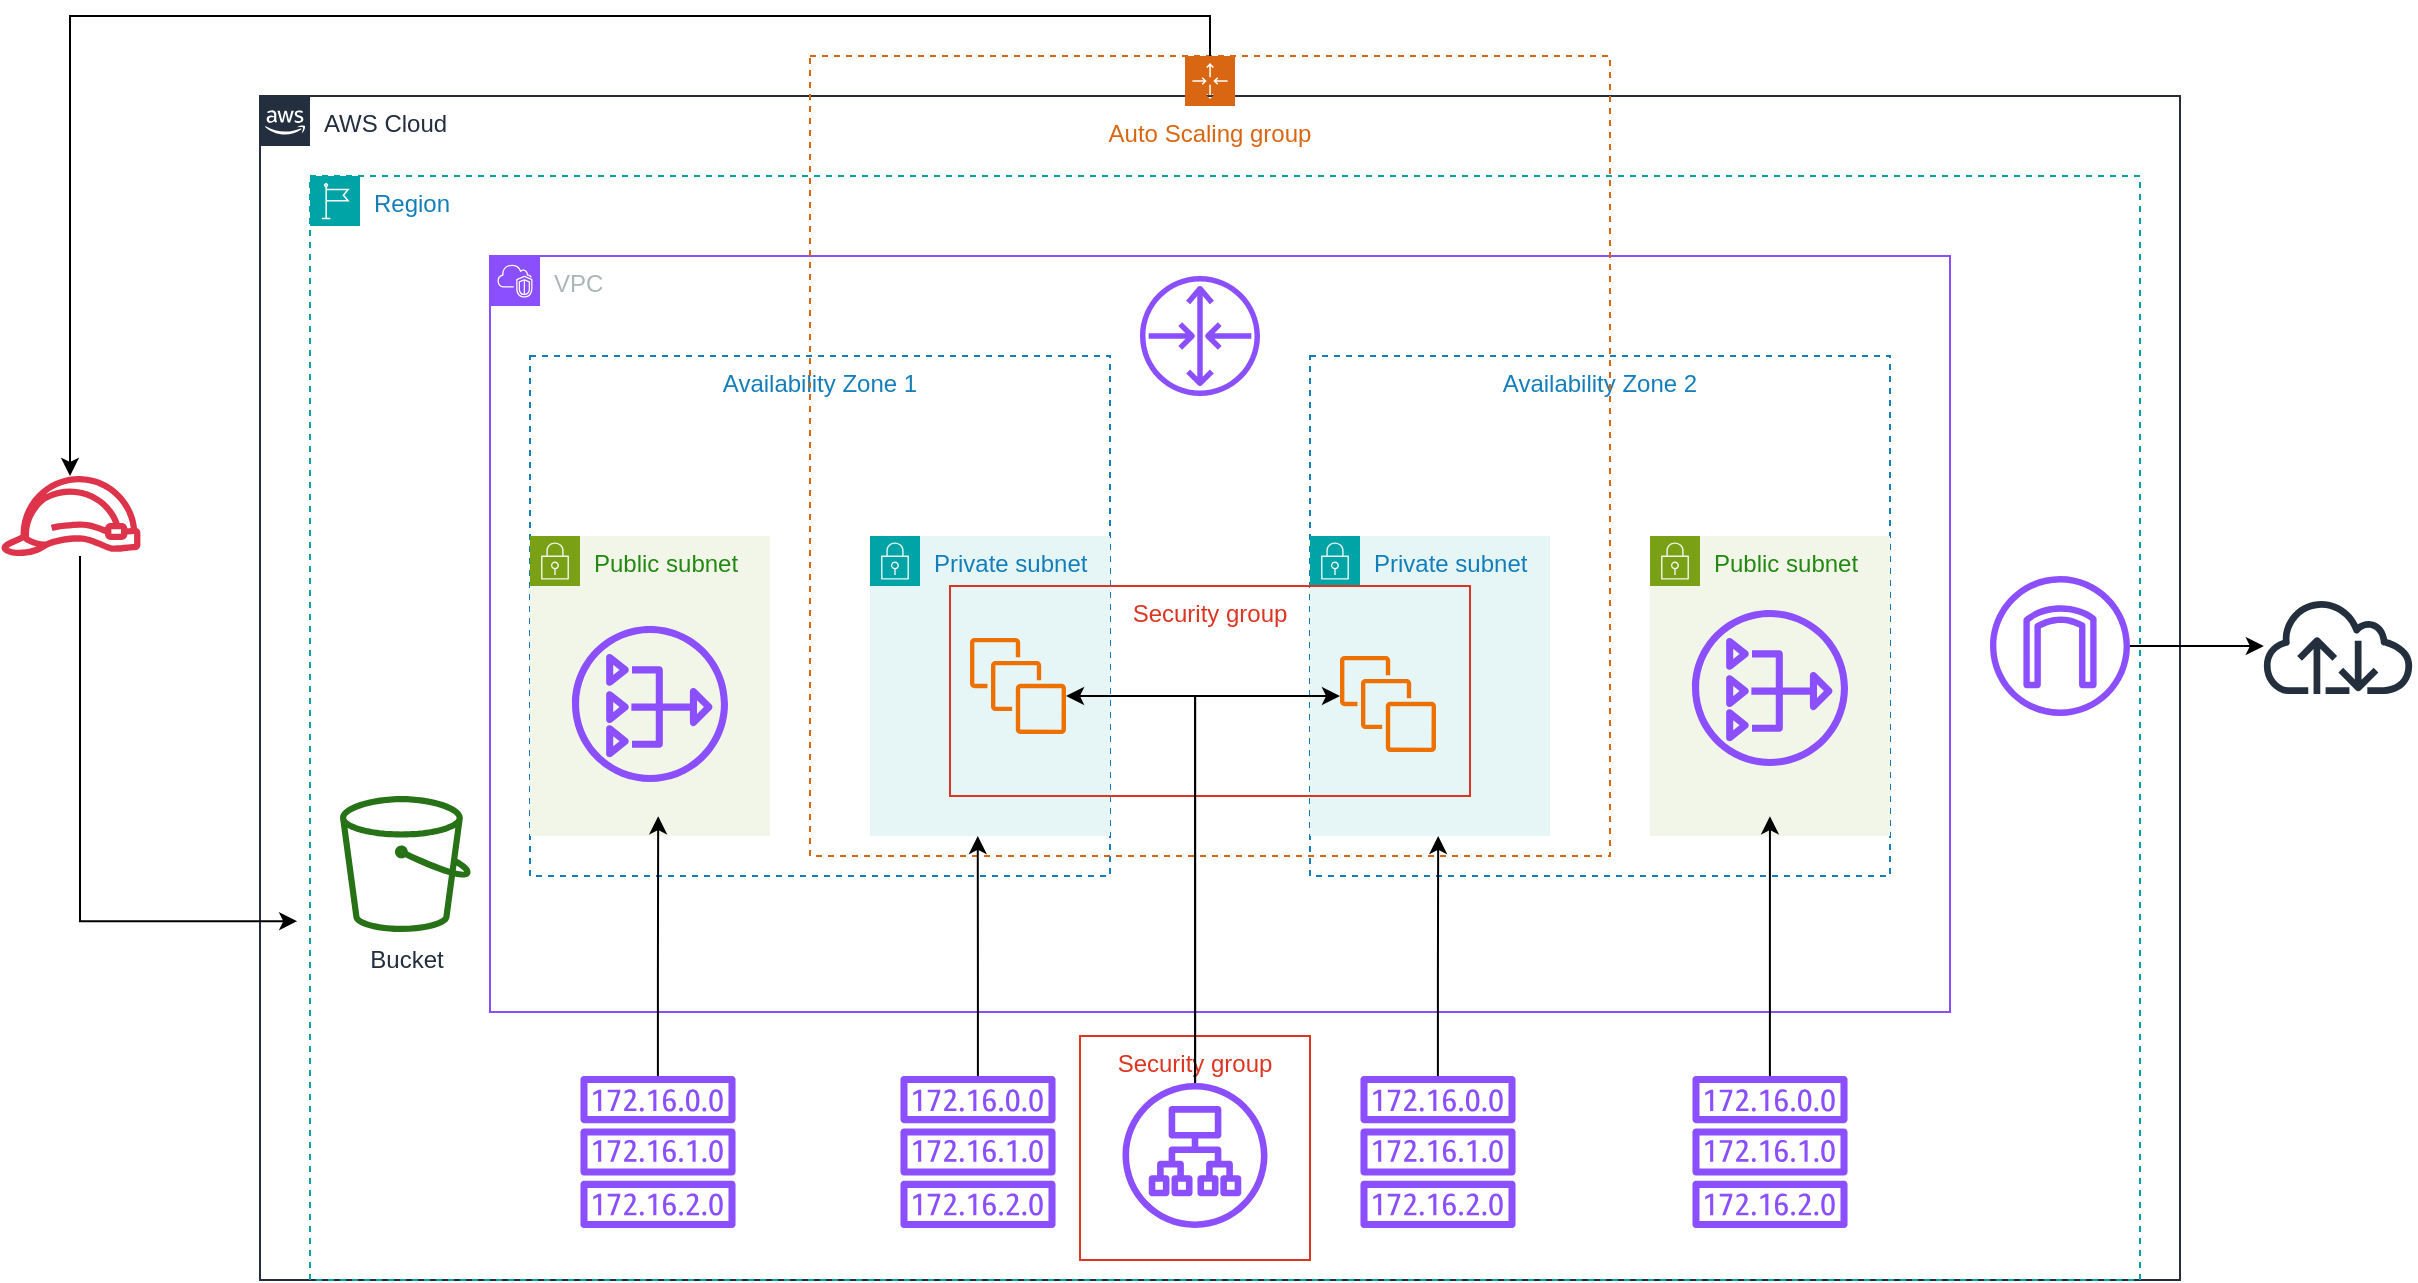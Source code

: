 <mxfile version="24.3.1" type="device">
  <diagram id="Ht1M8jgEwFfnCIfOTk4-" name="Page-1">
    <mxGraphModel dx="2534" dy="696" grid="1" gridSize="10" guides="1" tooltips="1" connect="1" arrows="1" fold="1" page="1" pageScale="1" pageWidth="1169" pageHeight="827" math="0" shadow="0">
      <root>
        <mxCell id="0" />
        <mxCell id="1" parent="0" />
        <mxCell id="UEzPUAAOIrF-is8g5C7q-74" value="AWS Cloud" style="points=[[0,0],[0.25,0],[0.5,0],[0.75,0],[1,0],[1,0.25],[1,0.5],[1,0.75],[1,1],[0.75,1],[0.5,1],[0.25,1],[0,1],[0,0.75],[0,0.5],[0,0.25]];outlineConnect=0;gradientColor=none;html=1;whiteSpace=wrap;fontSize=12;fontStyle=0;shape=mxgraph.aws4.group;grIcon=mxgraph.aws4.group_aws_cloud_alt;strokeColor=#232F3E;fillColor=none;verticalAlign=top;align=left;spacingLeft=30;fontColor=#232F3E;dashed=0;labelBackgroundColor=#ffffff;container=1;pointerEvents=0;collapsible=0;recursiveResize=0;" parent="1" vertex="1">
          <mxGeometry x="20" y="110" width="960" height="592" as="geometry" />
        </mxCell>
        <mxCell id="zx_vNXkBzNk3PJklBw1O-7" value="Region" style="points=[[0,0],[0.25,0],[0.5,0],[0.75,0],[1,0],[1,0.25],[1,0.5],[1,0.75],[1,1],[0.75,1],[0.5,1],[0.25,1],[0,1],[0,0.75],[0,0.5],[0,0.25]];outlineConnect=0;gradientColor=none;html=1;whiteSpace=wrap;fontSize=12;fontStyle=0;container=1;pointerEvents=0;collapsible=0;recursiveResize=0;shape=mxgraph.aws4.group;grIcon=mxgraph.aws4.group_region;strokeColor=#00A4A6;fillColor=none;verticalAlign=top;align=left;spacingLeft=30;fontColor=#147EBA;dashed=1;" parent="UEzPUAAOIrF-is8g5C7q-74" vertex="1">
          <mxGeometry x="25" y="40" width="915" height="552" as="geometry" />
        </mxCell>
        <mxCell id="UEzPUAAOIrF-is8g5C7q-98" value="Bucket" style="outlineConnect=0;fontColor=#232F3E;gradientColor=none;fillColor=#277116;strokeColor=none;dashed=0;verticalLabelPosition=bottom;verticalAlign=top;align=center;html=1;fontSize=12;fontStyle=0;aspect=fixed;pointerEvents=1;shape=mxgraph.aws4.bucket;labelBackgroundColor=#ffffff;" parent="zx_vNXkBzNk3PJklBw1O-7" vertex="1">
          <mxGeometry x="15" y="310" width="65.38" height="68" as="geometry" />
        </mxCell>
        <mxCell id="8ocVus76OIc4vdGeG9Ae-1" value="" style="sketch=0;outlineConnect=0;fontColor=#232F3E;gradientColor=none;fillColor=#8C4FFF;strokeColor=none;dashed=0;verticalLabelPosition=bottom;verticalAlign=top;align=center;html=1;fontSize=12;fontStyle=0;aspect=fixed;pointerEvents=1;shape=mxgraph.aws4.internet_gateway;" parent="zx_vNXkBzNk3PJklBw1O-7" vertex="1">
          <mxGeometry x="840" y="200" width="70" height="70" as="geometry" />
        </mxCell>
        <mxCell id="zx_vNXkBzNk3PJklBw1O-8" value="VPC" style="points=[[0,0],[0.25,0],[0.5,0],[0.75,0],[1,0],[1,0.25],[1,0.5],[1,0.75],[1,1],[0.75,1],[0.5,1],[0.25,1],[0,1],[0,0.75],[0,0.5],[0,0.25]];outlineConnect=0;gradientColor=none;html=1;whiteSpace=wrap;fontSize=12;fontStyle=0;container=1;pointerEvents=0;collapsible=0;recursiveResize=0;shape=mxgraph.aws4.group;grIcon=mxgraph.aws4.group_vpc2;strokeColor=#8C4FFF;fillColor=none;verticalAlign=top;align=left;spacingLeft=30;fontColor=#AAB7B8;dashed=0;" parent="zx_vNXkBzNk3PJklBw1O-7" vertex="1">
          <mxGeometry x="90" y="40" width="730" height="378" as="geometry" />
        </mxCell>
        <mxCell id="zx_vNXkBzNk3PJklBw1O-10" value="Availability Zone 1" style="fillColor=none;strokeColor=#147EBA;dashed=1;verticalAlign=top;fontStyle=0;fontColor=#147EBA;whiteSpace=wrap;html=1;" parent="zx_vNXkBzNk3PJklBw1O-8" vertex="1">
          <mxGeometry x="20" y="50" width="290" height="260" as="geometry" />
        </mxCell>
        <mxCell id="8ocVus76OIc4vdGeG9Ae-3" value="Private subnet" style="points=[[0,0],[0.25,0],[0.5,0],[0.75,0],[1,0],[1,0.25],[1,0.5],[1,0.75],[1,1],[0.75,1],[0.5,1],[0.25,1],[0,1],[0,0.75],[0,0.5],[0,0.25]];outlineConnect=0;gradientColor=none;html=1;whiteSpace=wrap;fontSize=12;fontStyle=0;container=1;pointerEvents=0;collapsible=0;recursiveResize=0;shape=mxgraph.aws4.group;grIcon=mxgraph.aws4.group_security_group;grStroke=0;strokeColor=#00A4A6;fillColor=#E6F6F7;verticalAlign=top;align=left;spacingLeft=30;fontColor=#147EBA;dashed=0;" parent="zx_vNXkBzNk3PJklBw1O-8" vertex="1">
          <mxGeometry x="190" y="140" width="120" height="150" as="geometry" />
        </mxCell>
        <mxCell id="8ocVus76OIc4vdGeG9Ae-4" value="Public subnet" style="points=[[0,0],[0.25,0],[0.5,0],[0.75,0],[1,0],[1,0.25],[1,0.5],[1,0.75],[1,1],[0.75,1],[0.5,1],[0.25,1],[0,1],[0,0.75],[0,0.5],[0,0.25]];outlineConnect=0;gradientColor=none;html=1;whiteSpace=wrap;fontSize=12;fontStyle=0;container=1;pointerEvents=0;collapsible=0;recursiveResize=0;shape=mxgraph.aws4.group;grIcon=mxgraph.aws4.group_security_group;grStroke=0;strokeColor=#7AA116;fillColor=#F2F6E8;verticalAlign=top;align=left;spacingLeft=30;fontColor=#248814;dashed=0;" parent="zx_vNXkBzNk3PJklBw1O-8" vertex="1">
          <mxGeometry x="20" y="140" width="120" height="150" as="geometry" />
        </mxCell>
        <mxCell id="j8e6G9BwGEH6RbJSIo_M-19" value="" style="sketch=0;outlineConnect=0;fontColor=#232F3E;gradientColor=none;fillColor=#8C4FFF;strokeColor=none;dashed=0;verticalLabelPosition=bottom;verticalAlign=top;align=center;html=1;fontSize=12;fontStyle=0;aspect=fixed;pointerEvents=1;shape=mxgraph.aws4.nat_gateway;" vertex="1" parent="8ocVus76OIc4vdGeG9Ae-4">
          <mxGeometry x="21" y="45" width="78" height="78" as="geometry" />
        </mxCell>
        <mxCell id="8ocVus76OIc4vdGeG9Ae-5" value="Availability Zone 2" style="fillColor=none;strokeColor=#147EBA;dashed=1;verticalAlign=top;fontStyle=0;fontColor=#147EBA;whiteSpace=wrap;html=1;" parent="zx_vNXkBzNk3PJklBw1O-8" vertex="1">
          <mxGeometry x="410" y="50" width="290" height="260" as="geometry" />
        </mxCell>
        <mxCell id="8ocVus76OIc4vdGeG9Ae-15" value="Public subnet" style="points=[[0,0],[0.25,0],[0.5,0],[0.75,0],[1,0],[1,0.25],[1,0.5],[1,0.75],[1,1],[0.75,1],[0.5,1],[0.25,1],[0,1],[0,0.75],[0,0.5],[0,0.25]];outlineConnect=0;gradientColor=none;html=1;whiteSpace=wrap;fontSize=12;fontStyle=0;container=1;pointerEvents=0;collapsible=0;recursiveResize=0;shape=mxgraph.aws4.group;grIcon=mxgraph.aws4.group_security_group;grStroke=0;strokeColor=#7AA116;fillColor=#F2F6E8;verticalAlign=top;align=left;spacingLeft=30;fontColor=#248814;dashed=0;" parent="zx_vNXkBzNk3PJklBw1O-8" vertex="1">
          <mxGeometry x="580" y="140" width="120" height="150" as="geometry" />
        </mxCell>
        <mxCell id="j8e6G9BwGEH6RbJSIo_M-20" value="" style="sketch=0;outlineConnect=0;fontColor=#232F3E;gradientColor=none;fillColor=#8C4FFF;strokeColor=none;dashed=0;verticalLabelPosition=bottom;verticalAlign=top;align=center;html=1;fontSize=12;fontStyle=0;aspect=fixed;pointerEvents=1;shape=mxgraph.aws4.nat_gateway;" vertex="1" parent="8ocVus76OIc4vdGeG9Ae-15">
          <mxGeometry x="21" y="37" width="78" height="78" as="geometry" />
        </mxCell>
        <mxCell id="8ocVus76OIc4vdGeG9Ae-18" value="Auto Scaling group" style="points=[[0,0],[0.25,0],[0.5,0],[0.75,0],[1,0],[1,0.25],[1,0.5],[1,0.75],[1,1],[0.75,1],[0.5,1],[0.25,1],[0,1],[0,0.75],[0,0.5],[0,0.25]];outlineConnect=0;gradientColor=none;html=1;whiteSpace=wrap;fontSize=12;fontStyle=0;container=1;pointerEvents=0;collapsible=0;recursiveResize=0;shape=mxgraph.aws4.groupCenter;grIcon=mxgraph.aws4.group_auto_scaling_group;grStroke=1;strokeColor=#D86613;fillColor=none;verticalAlign=top;align=center;fontColor=#D86613;dashed=1;spacingTop=25;" parent="zx_vNXkBzNk3PJklBw1O-8" vertex="1">
          <mxGeometry x="160" y="-100" width="400" height="400" as="geometry" />
        </mxCell>
        <mxCell id="8ocVus76OIc4vdGeG9Ae-16" value="Private subnet" style="points=[[0,0],[0.25,0],[0.5,0],[0.75,0],[1,0],[1,0.25],[1,0.5],[1,0.75],[1,1],[0.75,1],[0.5,1],[0.25,1],[0,1],[0,0.75],[0,0.5],[0,0.25]];outlineConnect=0;gradientColor=none;html=1;whiteSpace=wrap;fontSize=12;fontStyle=0;container=1;pointerEvents=0;collapsible=0;recursiveResize=0;shape=mxgraph.aws4.group;grIcon=mxgraph.aws4.group_security_group;grStroke=0;strokeColor=#00A4A6;fillColor=#E6F6F7;verticalAlign=top;align=left;spacingLeft=30;fontColor=#147EBA;dashed=0;" parent="8ocVus76OIc4vdGeG9Ae-18" vertex="1">
          <mxGeometry x="250" y="240" width="120" height="150" as="geometry" />
        </mxCell>
        <mxCell id="8ocVus76OIc4vdGeG9Ae-17" value="Security group" style="fillColor=none;strokeColor=#DD3522;verticalAlign=top;fontStyle=0;fontColor=#DD3522;whiteSpace=wrap;html=1;" parent="8ocVus76OIc4vdGeG9Ae-18" vertex="1">
          <mxGeometry x="70" y="265" width="260" height="105" as="geometry" />
        </mxCell>
        <mxCell id="j8e6G9BwGEH6RbJSIo_M-15" value="" style="sketch=0;outlineConnect=0;fontColor=#232F3E;gradientColor=none;fillColor=#8C4FFF;strokeColor=none;dashed=0;verticalLabelPosition=bottom;verticalAlign=top;align=center;html=1;fontSize=12;fontStyle=0;aspect=fixed;pointerEvents=1;shape=mxgraph.aws4.router;" vertex="1" parent="8ocVus76OIc4vdGeG9Ae-18">
          <mxGeometry x="165" y="110" width="60" height="60" as="geometry" />
        </mxCell>
        <mxCell id="j8e6G9BwGEH6RbJSIo_M-25" value="" style="sketch=0;outlineConnect=0;fontColor=#232F3E;gradientColor=none;fillColor=#ED7100;strokeColor=none;dashed=0;verticalLabelPosition=bottom;verticalAlign=top;align=center;html=1;fontSize=12;fontStyle=0;aspect=fixed;pointerEvents=1;shape=mxgraph.aws4.instances;" vertex="1" parent="8ocVus76OIc4vdGeG9Ae-18">
          <mxGeometry x="80" y="291" width="48" height="48" as="geometry" />
        </mxCell>
        <mxCell id="j8e6G9BwGEH6RbJSIo_M-26" value="" style="sketch=0;outlineConnect=0;fontColor=#232F3E;gradientColor=none;fillColor=#ED7100;strokeColor=none;dashed=0;verticalLabelPosition=bottom;verticalAlign=top;align=center;html=1;fontSize=12;fontStyle=0;aspect=fixed;pointerEvents=1;shape=mxgraph.aws4.instances;" vertex="1" parent="8ocVus76OIc4vdGeG9Ae-18">
          <mxGeometry x="265" y="300" width="48" height="48" as="geometry" />
        </mxCell>
        <mxCell id="j8e6G9BwGEH6RbJSIo_M-10" value="" style="sketch=0;outlineConnect=0;fontColor=#232F3E;gradientColor=none;fillColor=#8C4FFF;strokeColor=none;dashed=0;verticalLabelPosition=bottom;verticalAlign=top;align=center;html=1;fontSize=12;fontStyle=0;aspect=fixed;pointerEvents=1;shape=mxgraph.aws4.route_table;" vertex="1" parent="zx_vNXkBzNk3PJklBw1O-7">
          <mxGeometry x="135" y="450" width="78" height="76" as="geometry" />
        </mxCell>
        <mxCell id="j8e6G9BwGEH6RbJSIo_M-12" value="" style="sketch=0;outlineConnect=0;fontColor=#232F3E;gradientColor=none;fillColor=#8C4FFF;strokeColor=none;dashed=0;verticalLabelPosition=bottom;verticalAlign=top;align=center;html=1;fontSize=12;fontStyle=0;aspect=fixed;pointerEvents=1;shape=mxgraph.aws4.route_table;" vertex="1" parent="zx_vNXkBzNk3PJklBw1O-7">
          <mxGeometry x="295" y="450" width="78" height="76" as="geometry" />
        </mxCell>
        <mxCell id="j8e6G9BwGEH6RbJSIo_M-13" value="" style="sketch=0;outlineConnect=0;fontColor=#232F3E;gradientColor=none;fillColor=#8C4FFF;strokeColor=none;dashed=0;verticalLabelPosition=bottom;verticalAlign=top;align=center;html=1;fontSize=12;fontStyle=0;aspect=fixed;pointerEvents=1;shape=mxgraph.aws4.route_table;" vertex="1" parent="zx_vNXkBzNk3PJklBw1O-7">
          <mxGeometry x="525" y="450" width="78" height="76" as="geometry" />
        </mxCell>
        <mxCell id="j8e6G9BwGEH6RbJSIo_M-14" value="" style="sketch=0;outlineConnect=0;fontColor=#232F3E;gradientColor=none;fillColor=#8C4FFF;strokeColor=none;dashed=0;verticalLabelPosition=bottom;verticalAlign=top;align=center;html=1;fontSize=12;fontStyle=0;aspect=fixed;pointerEvents=1;shape=mxgraph.aws4.route_table;" vertex="1" parent="zx_vNXkBzNk3PJklBw1O-7">
          <mxGeometry x="691" y="450" width="78" height="76" as="geometry" />
        </mxCell>
        <mxCell id="j8e6G9BwGEH6RbJSIo_M-18" value="Security group" style="fillColor=none;strokeColor=#DD3522;verticalAlign=top;fontStyle=0;fontColor=#DD3522;whiteSpace=wrap;html=1;" vertex="1" parent="zx_vNXkBzNk3PJklBw1O-7">
          <mxGeometry x="385" y="430" width="115" height="112" as="geometry" />
        </mxCell>
        <mxCell id="j8e6G9BwGEH6RbJSIo_M-39" style="edgeStyle=orthogonalEdgeStyle;rounded=0;orthogonalLoop=1;jettySize=auto;html=1;" edge="1" parent="zx_vNXkBzNk3PJklBw1O-7" source="j8e6G9BwGEH6RbJSIo_M-11" target="j8e6G9BwGEH6RbJSIo_M-25">
          <mxGeometry relative="1" as="geometry">
            <Array as="points">
              <mxPoint x="443" y="260" />
            </Array>
          </mxGeometry>
        </mxCell>
        <mxCell id="j8e6G9BwGEH6RbJSIo_M-40" style="edgeStyle=orthogonalEdgeStyle;rounded=0;orthogonalLoop=1;jettySize=auto;html=1;" edge="1" parent="zx_vNXkBzNk3PJklBw1O-7" source="j8e6G9BwGEH6RbJSIo_M-11" target="j8e6G9BwGEH6RbJSIo_M-26">
          <mxGeometry relative="1" as="geometry">
            <Array as="points">
              <mxPoint x="443" y="260" />
            </Array>
          </mxGeometry>
        </mxCell>
        <mxCell id="j8e6G9BwGEH6RbJSIo_M-11" value="" style="sketch=0;outlineConnect=0;fontColor=#232F3E;gradientColor=none;fillColor=#8C4FFF;strokeColor=none;dashed=0;verticalLabelPosition=bottom;verticalAlign=top;align=center;html=1;fontSize=12;fontStyle=0;aspect=fixed;pointerEvents=1;shape=mxgraph.aws4.application_load_balancer;" vertex="1" parent="zx_vNXkBzNk3PJklBw1O-7">
          <mxGeometry x="406.25" y="453.5" width="72.5" height="72.5" as="geometry" />
        </mxCell>
        <mxCell id="j8e6G9BwGEH6RbJSIo_M-21" style="edgeStyle=orthogonalEdgeStyle;rounded=0;orthogonalLoop=1;jettySize=auto;html=1;entryX=0.221;entryY=0.885;entryDx=0;entryDy=0;entryPerimeter=0;" edge="1" parent="zx_vNXkBzNk3PJklBw1O-7" source="j8e6G9BwGEH6RbJSIo_M-10" target="zx_vNXkBzNk3PJklBw1O-10">
          <mxGeometry relative="1" as="geometry" />
        </mxCell>
        <mxCell id="j8e6G9BwGEH6RbJSIo_M-22" style="edgeStyle=orthogonalEdgeStyle;rounded=0;orthogonalLoop=1;jettySize=auto;html=1;entryX=0.772;entryY=0.923;entryDx=0;entryDy=0;entryPerimeter=0;" edge="1" parent="zx_vNXkBzNk3PJklBw1O-7" source="j8e6G9BwGEH6RbJSIo_M-12" target="zx_vNXkBzNk3PJklBw1O-10">
          <mxGeometry relative="1" as="geometry" />
        </mxCell>
        <mxCell id="j8e6G9BwGEH6RbJSIo_M-23" style="edgeStyle=orthogonalEdgeStyle;rounded=0;orthogonalLoop=1;jettySize=auto;html=1;entryX=0.221;entryY=0.923;entryDx=0;entryDy=0;entryPerimeter=0;" edge="1" parent="zx_vNXkBzNk3PJklBw1O-7" source="j8e6G9BwGEH6RbJSIo_M-13" target="8ocVus76OIc4vdGeG9Ae-5">
          <mxGeometry relative="1" as="geometry" />
        </mxCell>
        <mxCell id="j8e6G9BwGEH6RbJSIo_M-24" style="edgeStyle=orthogonalEdgeStyle;rounded=0;orthogonalLoop=1;jettySize=auto;html=1;entryX=0.793;entryY=0.885;entryDx=0;entryDy=0;entryPerimeter=0;" edge="1" parent="zx_vNXkBzNk3PJklBw1O-7" source="j8e6G9BwGEH6RbJSIo_M-14" target="8ocVus76OIc4vdGeG9Ae-5">
          <mxGeometry relative="1" as="geometry" />
        </mxCell>
        <mxCell id="8ocVus76OIc4vdGeG9Ae-2" value="" style="sketch=0;outlineConnect=0;fontColor=#232F3E;gradientColor=none;fillColor=#DD344C;strokeColor=none;dashed=0;verticalLabelPosition=bottom;verticalAlign=top;align=center;html=1;fontSize=12;fontStyle=0;aspect=fixed;pointerEvents=1;shape=mxgraph.aws4.role;" parent="1" vertex="1">
          <mxGeometry x="-110" y="300" width="70.91" height="40" as="geometry" />
        </mxCell>
        <mxCell id="8ocVus76OIc4vdGeG9Ae-20" value="" style="sketch=0;outlineConnect=0;fontColor=#232F3E;gradientColor=none;fillColor=#232F3D;strokeColor=none;dashed=0;verticalLabelPosition=bottom;verticalAlign=top;align=center;html=1;fontSize=12;fontStyle=0;aspect=fixed;pointerEvents=1;shape=mxgraph.aws4.internet;" parent="1" vertex="1">
          <mxGeometry x="1020" y="361" width="78" height="48" as="geometry" />
        </mxCell>
        <mxCell id="8ocVus76OIc4vdGeG9Ae-21" style="edgeStyle=orthogonalEdgeStyle;rounded=0;orthogonalLoop=1;jettySize=auto;html=1;" parent="1" source="8ocVus76OIc4vdGeG9Ae-1" target="8ocVus76OIc4vdGeG9Ae-20" edge="1">
          <mxGeometry relative="1" as="geometry" />
        </mxCell>
        <mxCell id="8ocVus76OIc4vdGeG9Ae-25" style="edgeStyle=orthogonalEdgeStyle;rounded=0;orthogonalLoop=1;jettySize=auto;html=1;entryX=-0.007;entryY=0.675;entryDx=0;entryDy=0;entryPerimeter=0;" parent="1" source="8ocVus76OIc4vdGeG9Ae-2" target="zx_vNXkBzNk3PJklBw1O-7" edge="1">
          <mxGeometry relative="1" as="geometry">
            <Array as="points">
              <mxPoint x="-70" y="523" />
            </Array>
          </mxGeometry>
        </mxCell>
        <mxCell id="j8e6G9BwGEH6RbJSIo_M-2" style="edgeStyle=orthogonalEdgeStyle;rounded=0;orthogonalLoop=1;jettySize=auto;html=1;exitX=0.5;exitY=0;exitDx=0;exitDy=0;" edge="1" parent="1" source="8ocVus76OIc4vdGeG9Ae-18" target="8ocVus76OIc4vdGeG9Ae-2">
          <mxGeometry relative="1" as="geometry">
            <Array as="points">
              <mxPoint x="495" y="70" />
              <mxPoint x="-75" y="70" />
            </Array>
          </mxGeometry>
        </mxCell>
      </root>
    </mxGraphModel>
  </diagram>
</mxfile>
